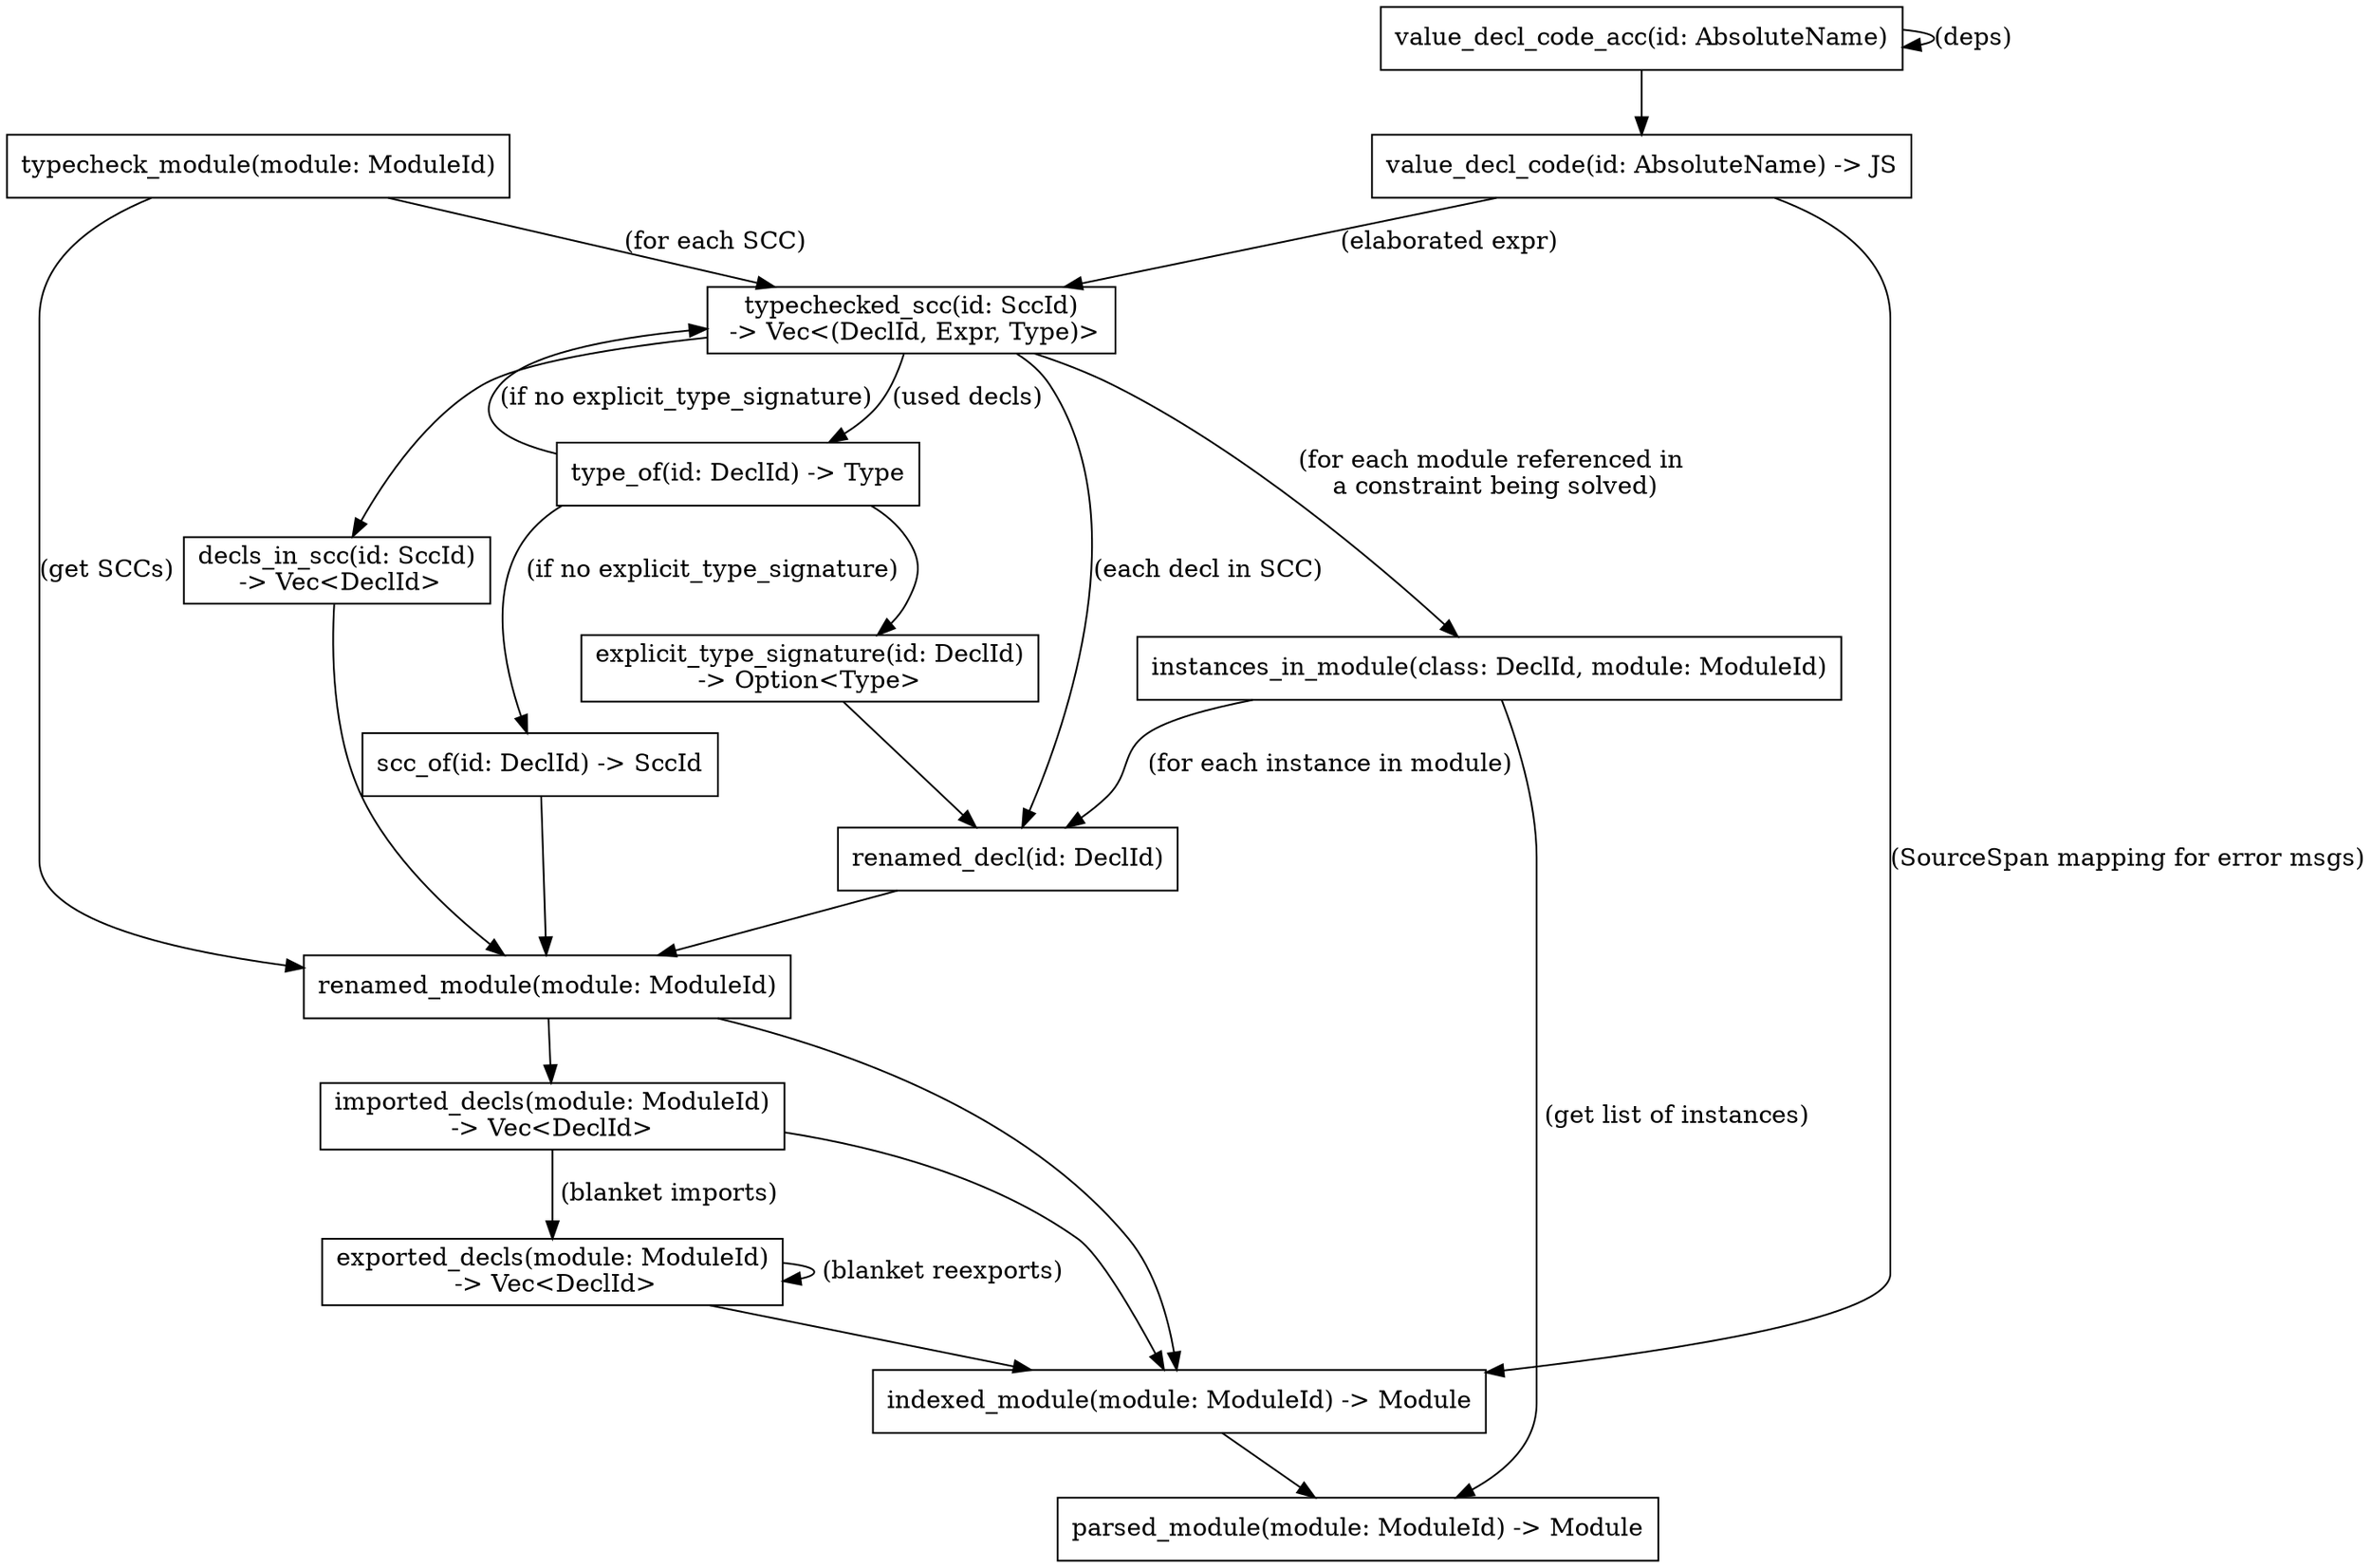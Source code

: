 digraph {
  rankdir=UD
  node [shape=box]

  value_decl_code [label="value_decl_code(id: AbsoluteName) -> JS"]
  value_decl_code -> typechecked_scc [label="(elaborated expr)"]
  value_decl_code -> indexed_module [label="(SourceSpan mapping for error msgs)"]

  value_decl_code_acc [label="value_decl_code_acc(id: AbsoluteName)"]
  value_decl_code_acc -> value_decl_code
  value_decl_code_acc -> value_decl_code_acc [label="(deps)"]

  typecheck_module [label="typecheck_module(module: ModuleId)"]
  typecheck_module -> renamed_module [label="(get SCCs)"]
  typecheck_module -> typechecked_scc [label="(for each SCC)"]

  type_of [label="type_of(id: DeclId) -> Type"]
  type_of -> scc_of [label="(if no explicit_type_signature)"]
  type_of -> typechecked_scc [label="(if no explicit_type_signature)"]
  type_of -> explicit_type_signature

  scc_of [label="scc_of(id: DeclId) -> SccId"]
  scc_of -> renamed_module

  decls_in_scc [label="decls_in_scc(id: SccId)\n -> Vec<DeclId>"]
  decls_in_scc -> renamed_module

  typechecked_scc [label="typechecked_scc(id: SccId)\n -> Vec<(DeclId, Expr, Type)>"]
  typechecked_scc -> decls_in_scc
  typechecked_scc -> renamed_decl [label="(each decl in SCC)"]
  typechecked_scc -> type_of [label="(used decls)"]
  typechecked_scc -> instances_in_module [label="(for each module referenced in\n a constraint being solved)"]

  instances_in_module [label="instances_in_module(class: DeclId, module: ModuleId)"]
  instances_in_module -> renamed_decl [label="(for each instance in module)"]
  instances_in_module -> parsed_module [label=" (get list of instances)"]

  explicit_type_signature [label="explicit_type_signature(id: DeclId)\n-> Option<Type>"]
  explicit_type_signature -> renamed_decl

  renamed_decl [label="renamed_decl(id: DeclId)"]
  renamed_decl -> renamed_module

  renamed_module [label="renamed_module(module: ModuleId)"]
  renamed_module -> indexed_module
  renamed_module -> imported_decls

  indexed_module [label="indexed_module(module: ModuleId) -> Module"]
  indexed_module -> parsed_module

  imported_decls [label="imported_decls(module: ModuleId)\n-> Vec<DeclId>"]
  imported_decls -> indexed_module
  imported_decls -> exported_decls [label=" (blanket imports)"]

  exported_decls [label="exported_decls(module: ModuleId)\n -> Vec<DeclId>"]
  exported_decls -> indexed_module
  exported_decls -> exported_decls [label=" (blanket reexports)"]
  
  parsed_module [label="parsed_module(module: ModuleId) -> Module"]
}


